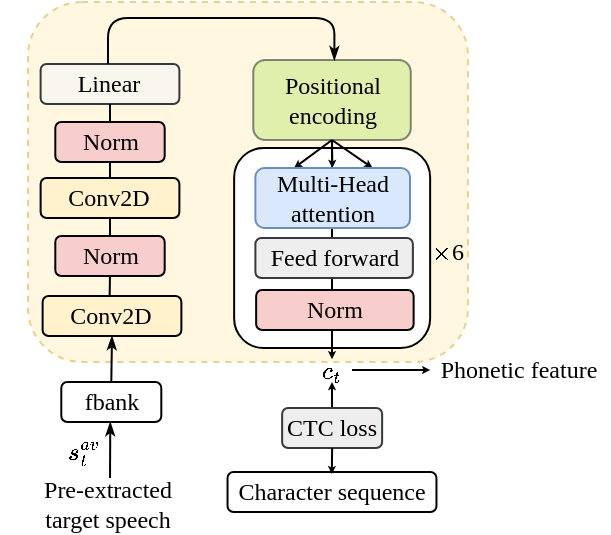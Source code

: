 <mxfile version="17.0.0" type="github">
  <diagram id="uiDUGthfiS99wh9eRNWX" name="第 1 页">
    <mxGraphModel dx="805" dy="449" grid="1" gridSize="10" guides="1" tooltips="1" connect="1" arrows="1" fold="1" page="1" pageScale="1" pageWidth="827" pageHeight="1169" math="1" shadow="0">
      <root>
        <mxCell id="0" />
        <mxCell id="1" parent="0" />
        <mxCell id="_lmDmzGGMKzYkREYtcQE-26" value="" style="rounded=1;whiteSpace=wrap;html=1;shadow=0;glass=0;dashed=1;sketch=0;fontFamily=Times New Roman;strokeColor=#d6b656;fillColor=#fff2cc;opacity=60;" parent="1" vertex="1">
          <mxGeometry x="320" y="232" width="220" height="180" as="geometry" />
        </mxCell>
        <mxCell id="R2w_MwDzXpO6H1zk8IVc-2" value="" style="rounded=1;whiteSpace=wrap;html=1;" parent="1" vertex="1">
          <mxGeometry x="423.07" y="305" width="98" height="100" as="geometry" />
        </mxCell>
        <mxCell id="R2w_MwDzXpO6H1zk8IVc-6" value="&lt;font face=&quot;Times New Roman&quot;&gt;Positional encoding&lt;/font&gt;" style="rounded=1;whiteSpace=wrap;html=1;fillColor=#cdeb8b;strokeColor=#36393d;opacity=60;" parent="1" vertex="1">
          <mxGeometry x="432.63" y="261" width="78.75" height="40" as="geometry" />
        </mxCell>
        <mxCell id="R2w_MwDzXpO6H1zk8IVc-10" value="&lt;font face=&quot;Times New Roman&quot;&gt;$$\times$$&lt;/font&gt;" style="text;html=1;strokeColor=none;fillColor=none;align=center;verticalAlign=middle;whiteSpace=wrap;rounded=0;" parent="1" vertex="1">
          <mxGeometry x="522.07" y="352" width="10" height="10" as="geometry" />
        </mxCell>
        <mxCell id="R2w_MwDzXpO6H1zk8IVc-12" value="&lt;font face=&quot;Times New Roman&quot;&gt;6&lt;/font&gt;" style="text;html=1;strokeColor=none;fillColor=none;align=center;verticalAlign=middle;whiteSpace=wrap;rounded=0;" parent="1" vertex="1">
          <mxGeometry x="530.07" y="352" width="10" height="10" as="geometry" />
        </mxCell>
        <mxCell id="R2w_MwDzXpO6H1zk8IVc-15" value="&lt;font face=&quot;Times New Roman&quot;&gt;Norm&lt;/font&gt;" style="rounded=1;whiteSpace=wrap;html=1;fillColor=#f8cecc;strokeColor=#000000;" parent="1" vertex="1">
          <mxGeometry x="333.65" y="349" width="54.69" height="20" as="geometry" />
        </mxCell>
        <mxCell id="R2w_MwDzXpO6H1zk8IVc-16" value="&lt;font face=&quot;Times New Roman&quot;&gt;Conv2D&lt;/font&gt;" style="rounded=1;whiteSpace=wrap;html=1;fillColor=#fff2cc;strokeColor=#000000;" parent="1" vertex="1">
          <mxGeometry x="327.31" y="379" width="69.38" height="20" as="geometry" />
        </mxCell>
        <mxCell id="R2w_MwDzXpO6H1zk8IVc-17" value="&lt;font face=&quot;Times New Roman&quot;&gt;Norm&lt;/font&gt;" style="rounded=1;whiteSpace=wrap;html=1;fillColor=#f8cecc;strokeColor=#000000;" parent="1" vertex="1">
          <mxGeometry x="333.65" y="292" width="54.69" height="20" as="geometry" />
        </mxCell>
        <mxCell id="R2w_MwDzXpO6H1zk8IVc-18" value="&lt;font face=&quot;Times New Roman&quot;&gt;Conv2D&lt;/font&gt;" style="rounded=1;whiteSpace=wrap;html=1;fillColor=#fff2cc;strokeColor=#000000;" parent="1" vertex="1">
          <mxGeometry x="326.31" y="320" width="69.38" height="20" as="geometry" />
        </mxCell>
        <mxCell id="R2w_MwDzXpO6H1zk8IVc-19" value="&lt;font face=&quot;Times New Roman&quot;&gt;Linear&lt;/font&gt;" style="rounded=1;whiteSpace=wrap;html=1;fillColor=#f9f7ed;strokeColor=#36393d;" parent="1" vertex="1">
          <mxGeometry x="326.31" y="263" width="69.38" height="20" as="geometry" />
        </mxCell>
        <mxCell id="R2w_MwDzXpO6H1zk8IVc-22" value="&lt;font face=&quot;Times New Roman&quot;&gt;fbank&lt;/font&gt;" style="rounded=1;whiteSpace=wrap;html=1;" parent="1" vertex="1">
          <mxGeometry x="336.65" y="422" width="50" height="20" as="geometry" />
        </mxCell>
        <mxCell id="R2w_MwDzXpO6H1zk8IVc-26" value="" style="edgeStyle=orthogonalEdgeStyle;elbow=vertical;endArrow=classicThin;html=1;endFill=1;endSize=4;entryX=0.515;entryY=0.004;entryDx=0;entryDy=0;entryPerimeter=0;" parent="1" source="R2w_MwDzXpO6H1zk8IVc-19" target="R2w_MwDzXpO6H1zk8IVc-6" edge="1">
          <mxGeometry width="50" height="50" relative="1" as="geometry">
            <mxPoint x="360" y="257" as="sourcePoint" />
            <mxPoint x="515" y="430" as="targetPoint" />
            <Array as="points">
              <mxPoint x="360" y="240" />
              <mxPoint x="473" y="240" />
            </Array>
          </mxGeometry>
        </mxCell>
        <mxCell id="R2w_MwDzXpO6H1zk8IVc-30" value="" style="endArrow=none;html=1;entryX=0.5;entryY=1;entryDx=0;entryDy=0;exitX=0.5;exitY=0;exitDx=0;exitDy=0;" parent="1" source="R2w_MwDzXpO6H1zk8IVc-17" target="R2w_MwDzXpO6H1zk8IVc-19" edge="1">
          <mxGeometry width="50" height="50" relative="1" as="geometry">
            <mxPoint x="358" y="293" as="sourcePoint" />
            <mxPoint x="440" y="270" as="targetPoint" />
          </mxGeometry>
        </mxCell>
        <mxCell id="R2w_MwDzXpO6H1zk8IVc-31" value="" style="endArrow=none;html=1;exitX=0.5;exitY=0;exitDx=0;exitDy=0;entryX=0.5;entryY=1;entryDx=0;entryDy=0;" parent="1" source="R2w_MwDzXpO6H1zk8IVc-18" target="R2w_MwDzXpO6H1zk8IVc-17" edge="1">
          <mxGeometry width="50" height="50" relative="1" as="geometry">
            <mxPoint x="368.081" y="303" as="sourcePoint" />
            <mxPoint x="360" y="312" as="targetPoint" />
          </mxGeometry>
        </mxCell>
        <mxCell id="R2w_MwDzXpO6H1zk8IVc-34" value="" style="endArrow=none;html=1;exitX=0.5;exitY=0;exitDx=0;exitDy=0;entryX=0.5;entryY=1;entryDx=0;entryDy=0;" parent="1" source="R2w_MwDzXpO6H1zk8IVc-15" target="R2w_MwDzXpO6H1zk8IVc-18" edge="1">
          <mxGeometry width="50" height="50" relative="1" as="geometry">
            <mxPoint x="358.995" y="349" as="sourcePoint" />
            <mxPoint x="358" y="340" as="targetPoint" />
          </mxGeometry>
        </mxCell>
        <mxCell id="R2w_MwDzXpO6H1zk8IVc-36" value="" style="endArrow=none;html=1;exitX=0.483;exitY=-0.007;exitDx=0;exitDy=0;exitPerimeter=0;" parent="1" source="R2w_MwDzXpO6H1zk8IVc-16" edge="1">
          <mxGeometry width="50" height="50" relative="1" as="geometry">
            <mxPoint x="361" y="379.0" as="sourcePoint" />
            <mxPoint x="361" y="369" as="targetPoint" />
          </mxGeometry>
        </mxCell>
        <mxCell id="R2w_MwDzXpO6H1zk8IVc-39" value="" style="endArrow=classicThin;html=1;exitX=0.5;exitY=0;exitDx=0;exitDy=0;entryX=0.5;entryY=1;entryDx=0;entryDy=0;strokeWidth=1;endFill=1;endSize=4;" parent="1" source="R2w_MwDzXpO6H1zk8IVc-22" target="R2w_MwDzXpO6H1zk8IVc-16" edge="1">
          <mxGeometry width="50" height="50" relative="1" as="geometry">
            <mxPoint x="362" y="420" as="sourcePoint" />
            <mxPoint x="360" y="399" as="targetPoint" />
          </mxGeometry>
        </mxCell>
        <mxCell id="R2w_MwDzXpO6H1zk8IVc-41" value="" style="endArrow=classicThin;html=1;entryX=0.5;entryY=1;entryDx=0;entryDy=0;strokeWidth=1;endFill=1;exitX=0.5;exitY=0;exitDx=0;exitDy=0;endSize=4;" parent="1" edge="1">
          <mxGeometry width="50" height="50" relative="1" as="geometry">
            <mxPoint x="361" y="470" as="sourcePoint" />
            <mxPoint x="361.15" y="442" as="targetPoint" />
          </mxGeometry>
        </mxCell>
        <mxCell id="R2w_MwDzXpO6H1zk8IVc-59" value="&lt;font face=&quot;Times New Roman&quot;&gt;Phonetic&amp;nbsp;feature&lt;/font&gt;" style="text;html=1;strokeColor=none;fillColor=none;align=center;verticalAlign=middle;whiteSpace=wrap;rounded=0;" parent="1" vertex="1">
          <mxGeometry x="521.07" y="405.5" width="88.93" height="21" as="geometry" />
        </mxCell>
        <mxCell id="YLcuxx9lVjm70YYleejC-2" value="&lt;font face=&quot;Times New Roman&quot;&gt;$$s_t^{av}$$&lt;/font&gt;" style="text;html=1;align=center;verticalAlign=middle;resizable=0;points=[];autosize=1;strokeColor=none;fillColor=none;" parent="1" vertex="1">
          <mxGeometry x="306.65" y="447" width="80" height="20" as="geometry" />
        </mxCell>
        <mxCell id="YLcuxx9lVjm70YYleejC-4" value="&lt;font face=&quot;Times New Roman&quot;&gt;Pre-extracted target speech&lt;/font&gt;" style="text;html=1;strokeColor=none;fillColor=none;align=center;verticalAlign=middle;whiteSpace=wrap;rounded=0;shadow=0;" parent="1" vertex="1">
          <mxGeometry x="320" y="473" width="80" height="20" as="geometry" />
        </mxCell>
        <mxCell id="_lmDmzGGMKzYkREYtcQE-12" value="" style="endArrow=classic;html=1;rounded=1;fontFamily=Times New Roman;endSize=1;exitX=0.5;exitY=1;exitDx=0;exitDy=0;entryX=0.25;entryY=0;entryDx=0;entryDy=0;" parent="1" source="R2w_MwDzXpO6H1zk8IVc-6" target="R2w_MwDzXpO6H1zk8IVc-4" edge="1">
          <mxGeometry width="50" height="50" relative="1" as="geometry">
            <mxPoint x="440" y="330" as="sourcePoint" />
            <mxPoint x="490" y="280" as="targetPoint" />
          </mxGeometry>
        </mxCell>
        <mxCell id="_lmDmzGGMKzYkREYtcQE-13" value="" style="endArrow=classic;html=1;rounded=1;fontFamily=Times New Roman;endSize=1;exitX=0.5;exitY=1;exitDx=0;exitDy=0;" parent="1" source="R2w_MwDzXpO6H1zk8IVc-6" target="R2w_MwDzXpO6H1zk8IVc-4" edge="1">
          <mxGeometry width="50" height="50" relative="1" as="geometry">
            <mxPoint x="482.005" y="311" as="sourcePoint" />
            <mxPoint x="463.378" y="325.0" as="targetPoint" />
          </mxGeometry>
        </mxCell>
        <mxCell id="_lmDmzGGMKzYkREYtcQE-15" value="" style="endArrow=classic;html=1;rounded=1;fontFamily=Times New Roman;endSize=1;exitX=0.5;exitY=1;exitDx=0;exitDy=0;entryX=0.5;entryY=0.049;entryDx=0;entryDy=0;entryPerimeter=0;" parent="1" source="R2w_MwDzXpO6H1zk8IVc-6" target="_lmDmzGGMKzYkREYtcQE-18" edge="1">
          <mxGeometry width="50" height="50" relative="1" as="geometry">
            <mxPoint x="470" y="300" as="sourcePoint" />
            <mxPoint x="390" y="340" as="targetPoint" />
          </mxGeometry>
        </mxCell>
        <mxCell id="_lmDmzGGMKzYkREYtcQE-14" value="" style="endArrow=classic;html=1;rounded=1;fontFamily=Times New Roman;endSize=1;exitX=0.5;exitY=1;exitDx=0;exitDy=0;entryX=0.757;entryY=-0.003;entryDx=0;entryDy=0;entryPerimeter=0;" parent="1" source="R2w_MwDzXpO6H1zk8IVc-6" target="R2w_MwDzXpO6H1zk8IVc-4" edge="1">
          <mxGeometry width="50" height="50" relative="1" as="geometry">
            <mxPoint x="470" y="300" as="sourcePoint" />
            <mxPoint x="482.517" y="325.0" as="targetPoint" />
          </mxGeometry>
        </mxCell>
        <mxCell id="R2w_MwDzXpO6H1zk8IVc-3" value="&lt;font face=&quot;Times New Roman&quot;&gt;Feed forward&lt;/font&gt;" style="rounded=1;whiteSpace=wrap;html=1;fillColor=#eeeeee;strokeColor=#36393d;" parent="1" vertex="1">
          <mxGeometry x="433.69" y="350" width="78.75" height="20" as="geometry" />
        </mxCell>
        <mxCell id="R2w_MwDzXpO6H1zk8IVc-4" value="&lt;font face=&quot;Times New Roman&quot;&gt;Multi-Head attention&lt;/font&gt;" style="rounded=1;whiteSpace=wrap;html=1;fillColor=#dae8fc;strokeColor=#6c8ebf;" parent="1" vertex="1">
          <mxGeometry x="433.69" y="315" width="77.31" height="30" as="geometry" />
        </mxCell>
        <mxCell id="R2w_MwDzXpO6H1zk8IVc-5" value="&lt;font face=&quot;Times New Roman&quot;&gt;Norm&lt;/font&gt;" style="rounded=1;whiteSpace=wrap;html=1;fillColor=#f8cecc;strokeColor=#000000;" parent="1" vertex="1">
          <mxGeometry x="434.07" y="376" width="78.75" height="20" as="geometry" />
        </mxCell>
        <mxCell id="_lmDmzGGMKzYkREYtcQE-25" value="" style="edgeStyle=orthogonalEdgeStyle;rounded=1;orthogonalLoop=1;jettySize=auto;html=1;fontFamily=Times New Roman;startSize=1;endSize=1;" parent="1" source="_lmDmzGGMKzYkREYtcQE-18" target="R2w_MwDzXpO6H1zk8IVc-59" edge="1">
          <mxGeometry relative="1" as="geometry" />
        </mxCell>
        <mxCell id="_lmDmzGGMKzYkREYtcQE-18" value="$$c_t$$" style="text;html=1;strokeColor=none;fillColor=none;align=center;verticalAlign=middle;whiteSpace=wrap;rounded=0;dashed=1;fontFamily=Times New Roman;" parent="1" vertex="1">
          <mxGeometry x="462" y="410" width="20" height="12" as="geometry" />
        </mxCell>
        <mxCell id="_lmDmzGGMKzYkREYtcQE-19" value="" style="endArrow=classic;startArrow=none;html=1;rounded=1;fontFamily=Times New Roman;startSize=1;endSize=1;entryX=0.5;entryY=1;entryDx=0;entryDy=0;exitX=0.499;exitY=0.053;exitDx=0;exitDy=0;exitPerimeter=0;" parent="1" source="_lmDmzGGMKzYkREYtcQE-22" target="_lmDmzGGMKzYkREYtcQE-18" edge="1">
          <mxGeometry width="50" height="50" relative="1" as="geometry">
            <mxPoint x="472" y="440" as="sourcePoint" />
            <mxPoint x="450" y="400" as="targetPoint" />
          </mxGeometry>
        </mxCell>
        <mxCell id="_lmDmzGGMKzYkREYtcQE-20" value="&lt;font face=&quot;Times New Roman&quot;&gt;Character sequence&lt;/font&gt;" style="rounded=1;whiteSpace=wrap;html=1;" parent="1" vertex="1">
          <mxGeometry x="419.77" y="467" width="104.46" height="20" as="geometry" />
        </mxCell>
        <mxCell id="_lmDmzGGMKzYkREYtcQE-22" value="&lt;span style=&quot;font-family: &amp;#34;times new roman&amp;#34;&quot;&gt;CTC loss&lt;/span&gt;" style="rounded=1;whiteSpace=wrap;html=1;shadow=0;sketch=0;glass=0;fillColor=#eeeeee;strokeColor=#36393d;gradientColor=none;" parent="1" vertex="1">
          <mxGeometry x="447.07" y="435" width="50" height="20" as="geometry" />
        </mxCell>
        <mxCell id="_lmDmzGGMKzYkREYtcQE-24" value="" style="endArrow=none;startArrow=classic;html=1;rounded=1;fontFamily=Times New Roman;startSize=1;endSize=1;entryX=0.5;entryY=1;entryDx=0;entryDy=0;exitX=0.499;exitY=0.053;exitDx=0;exitDy=0;exitPerimeter=0;" parent="1" source="_lmDmzGGMKzYkREYtcQE-20" target="_lmDmzGGMKzYkREYtcQE-22" edge="1">
          <mxGeometry width="50" height="50" relative="1" as="geometry">
            <mxPoint x="471.896" y="468.06" as="sourcePoint" />
            <mxPoint x="472" y="422" as="targetPoint" />
          </mxGeometry>
        </mxCell>
      </root>
    </mxGraphModel>
  </diagram>
</mxfile>
